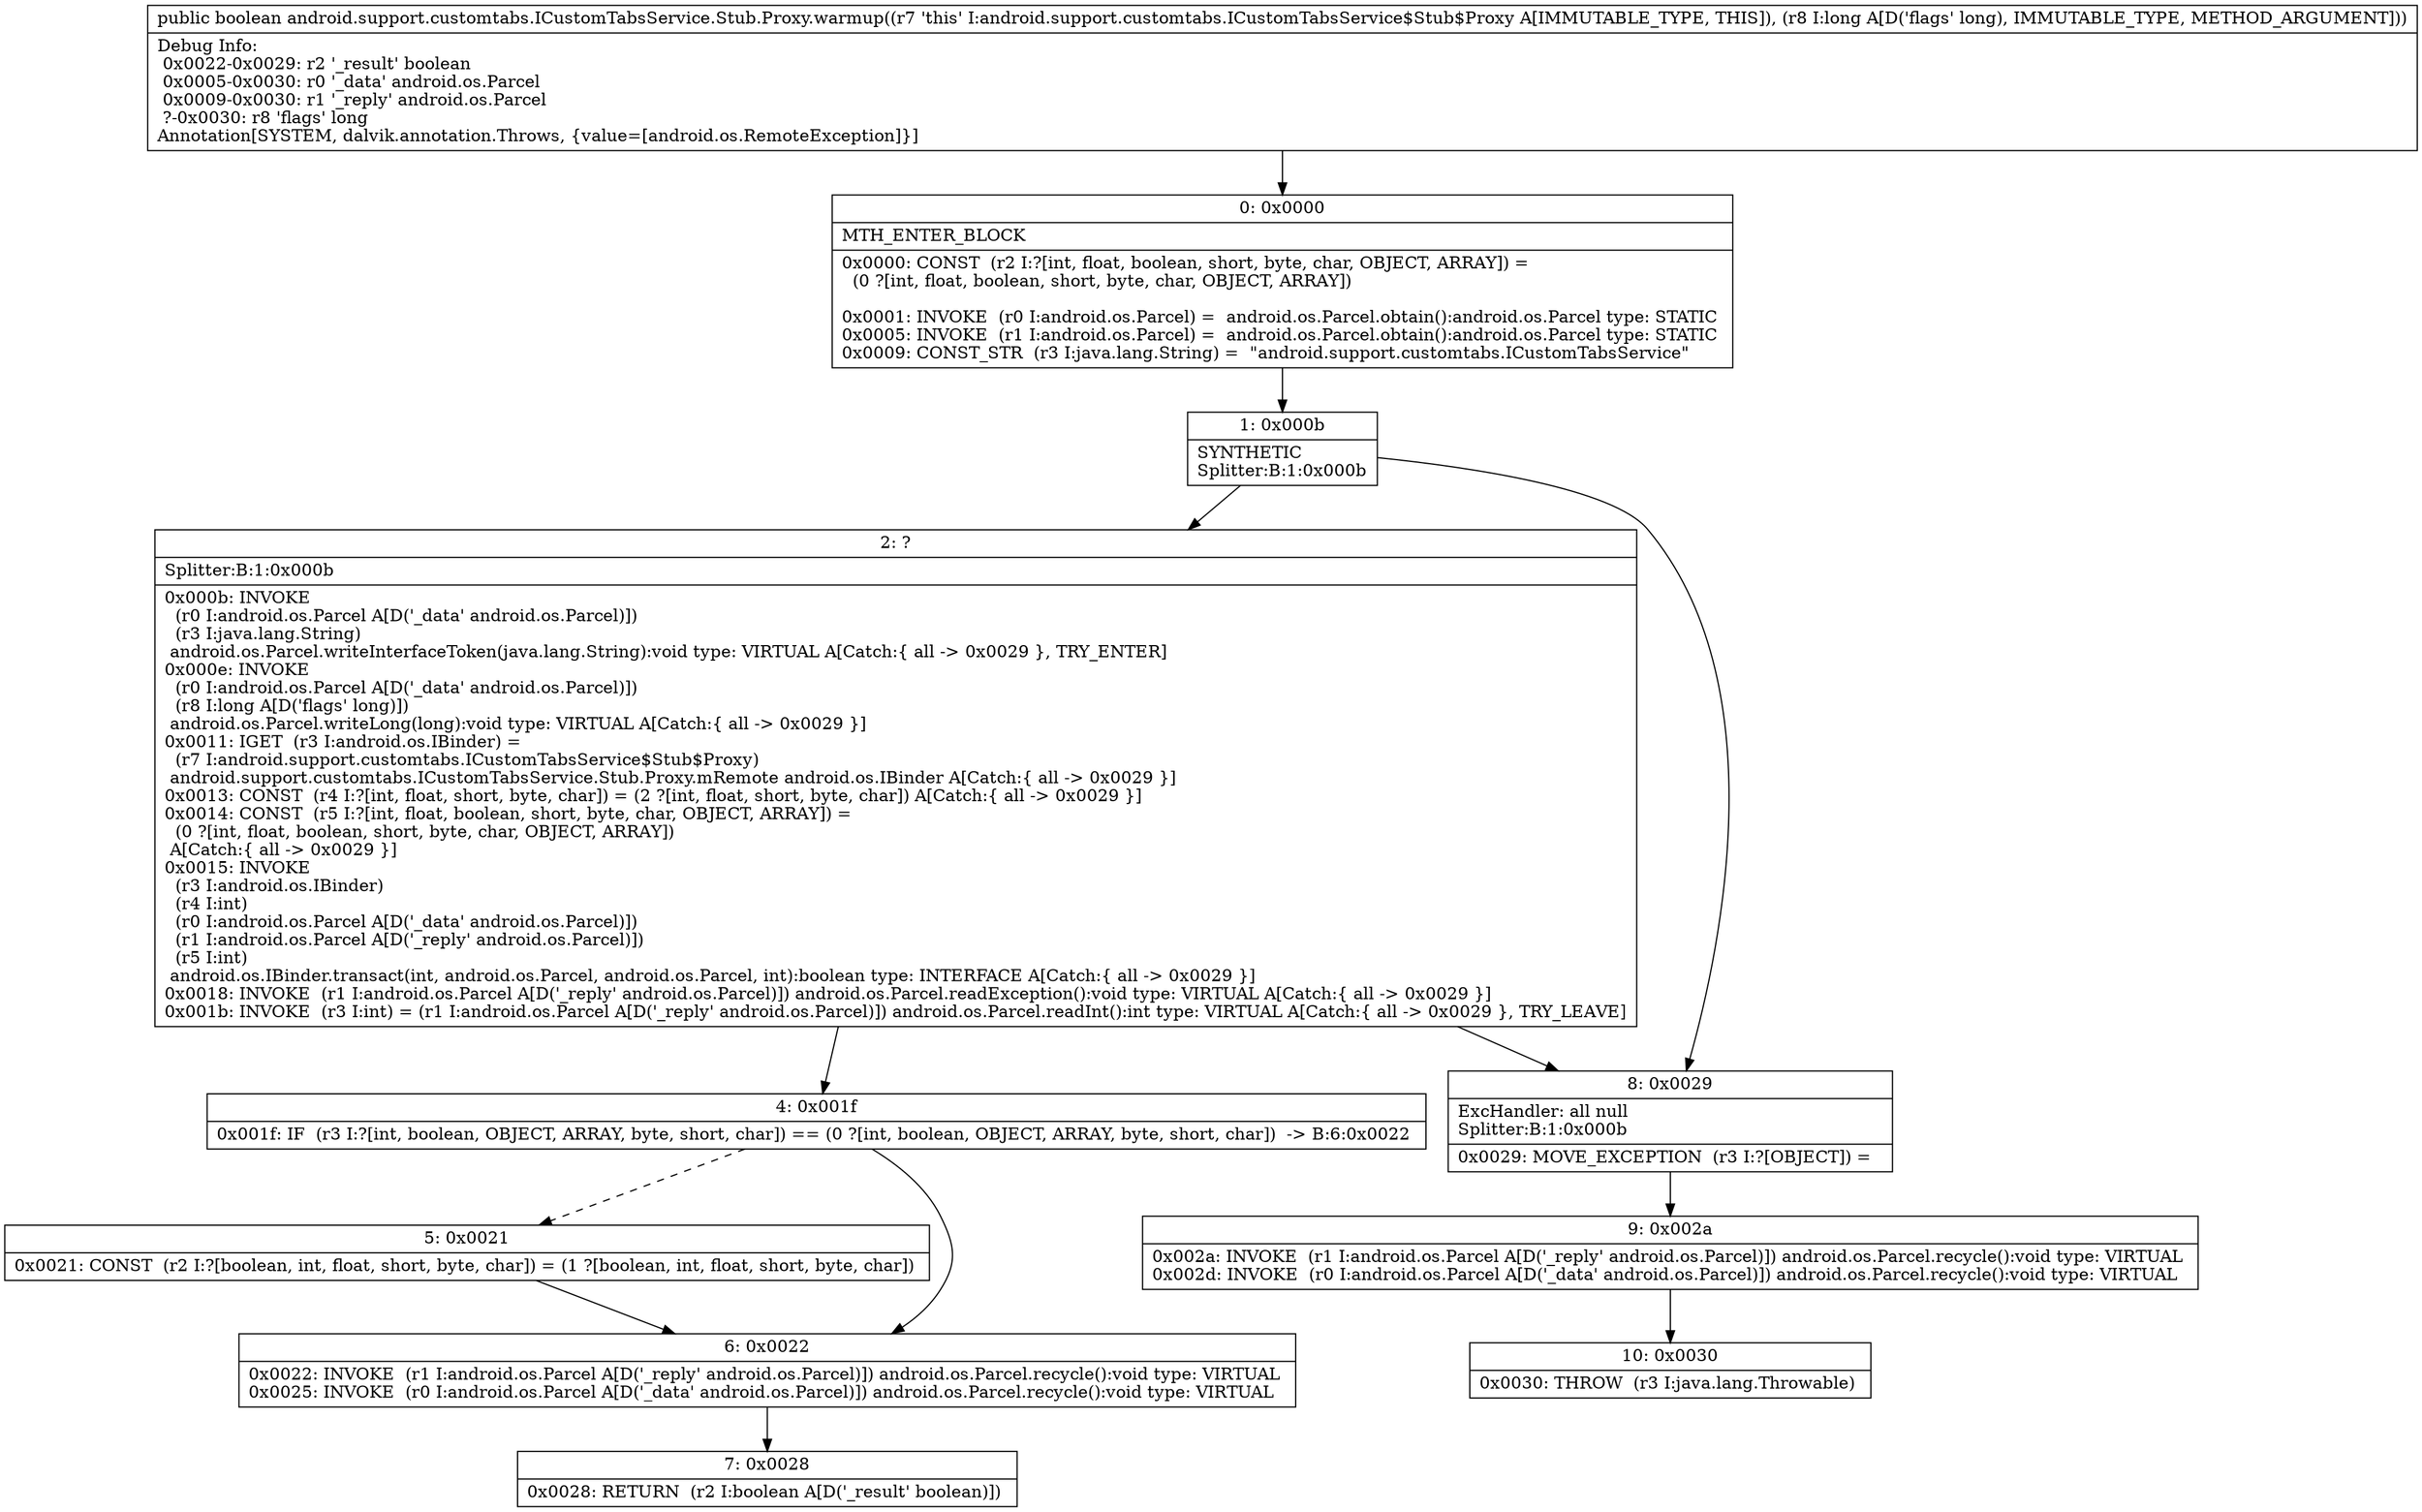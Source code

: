digraph "CFG forandroid.support.customtabs.ICustomTabsService.Stub.Proxy.warmup(J)Z" {
Node_0 [shape=record,label="{0\:\ 0x0000|MTH_ENTER_BLOCK\l|0x0000: CONST  (r2 I:?[int, float, boolean, short, byte, char, OBJECT, ARRAY]) = \l  (0 ?[int, float, boolean, short, byte, char, OBJECT, ARRAY])\l \l0x0001: INVOKE  (r0 I:android.os.Parcel) =  android.os.Parcel.obtain():android.os.Parcel type: STATIC \l0x0005: INVOKE  (r1 I:android.os.Parcel) =  android.os.Parcel.obtain():android.os.Parcel type: STATIC \l0x0009: CONST_STR  (r3 I:java.lang.String) =  \"android.support.customtabs.ICustomTabsService\" \l}"];
Node_1 [shape=record,label="{1\:\ 0x000b|SYNTHETIC\lSplitter:B:1:0x000b\l}"];
Node_2 [shape=record,label="{2\:\ ?|Splitter:B:1:0x000b\l|0x000b: INVOKE  \l  (r0 I:android.os.Parcel A[D('_data' android.os.Parcel)])\l  (r3 I:java.lang.String)\l android.os.Parcel.writeInterfaceToken(java.lang.String):void type: VIRTUAL A[Catch:\{ all \-\> 0x0029 \}, TRY_ENTER]\l0x000e: INVOKE  \l  (r0 I:android.os.Parcel A[D('_data' android.os.Parcel)])\l  (r8 I:long A[D('flags' long)])\l android.os.Parcel.writeLong(long):void type: VIRTUAL A[Catch:\{ all \-\> 0x0029 \}]\l0x0011: IGET  (r3 I:android.os.IBinder) = \l  (r7 I:android.support.customtabs.ICustomTabsService$Stub$Proxy)\l android.support.customtabs.ICustomTabsService.Stub.Proxy.mRemote android.os.IBinder A[Catch:\{ all \-\> 0x0029 \}]\l0x0013: CONST  (r4 I:?[int, float, short, byte, char]) = (2 ?[int, float, short, byte, char]) A[Catch:\{ all \-\> 0x0029 \}]\l0x0014: CONST  (r5 I:?[int, float, boolean, short, byte, char, OBJECT, ARRAY]) = \l  (0 ?[int, float, boolean, short, byte, char, OBJECT, ARRAY])\l A[Catch:\{ all \-\> 0x0029 \}]\l0x0015: INVOKE  \l  (r3 I:android.os.IBinder)\l  (r4 I:int)\l  (r0 I:android.os.Parcel A[D('_data' android.os.Parcel)])\l  (r1 I:android.os.Parcel A[D('_reply' android.os.Parcel)])\l  (r5 I:int)\l android.os.IBinder.transact(int, android.os.Parcel, android.os.Parcel, int):boolean type: INTERFACE A[Catch:\{ all \-\> 0x0029 \}]\l0x0018: INVOKE  (r1 I:android.os.Parcel A[D('_reply' android.os.Parcel)]) android.os.Parcel.readException():void type: VIRTUAL A[Catch:\{ all \-\> 0x0029 \}]\l0x001b: INVOKE  (r3 I:int) = (r1 I:android.os.Parcel A[D('_reply' android.os.Parcel)]) android.os.Parcel.readInt():int type: VIRTUAL A[Catch:\{ all \-\> 0x0029 \}, TRY_LEAVE]\l}"];
Node_4 [shape=record,label="{4\:\ 0x001f|0x001f: IF  (r3 I:?[int, boolean, OBJECT, ARRAY, byte, short, char]) == (0 ?[int, boolean, OBJECT, ARRAY, byte, short, char])  \-\> B:6:0x0022 \l}"];
Node_5 [shape=record,label="{5\:\ 0x0021|0x0021: CONST  (r2 I:?[boolean, int, float, short, byte, char]) = (1 ?[boolean, int, float, short, byte, char]) \l}"];
Node_6 [shape=record,label="{6\:\ 0x0022|0x0022: INVOKE  (r1 I:android.os.Parcel A[D('_reply' android.os.Parcel)]) android.os.Parcel.recycle():void type: VIRTUAL \l0x0025: INVOKE  (r0 I:android.os.Parcel A[D('_data' android.os.Parcel)]) android.os.Parcel.recycle():void type: VIRTUAL \l}"];
Node_7 [shape=record,label="{7\:\ 0x0028|0x0028: RETURN  (r2 I:boolean A[D('_result' boolean)]) \l}"];
Node_8 [shape=record,label="{8\:\ 0x0029|ExcHandler: all null\lSplitter:B:1:0x000b\l|0x0029: MOVE_EXCEPTION  (r3 I:?[OBJECT]) =  \l}"];
Node_9 [shape=record,label="{9\:\ 0x002a|0x002a: INVOKE  (r1 I:android.os.Parcel A[D('_reply' android.os.Parcel)]) android.os.Parcel.recycle():void type: VIRTUAL \l0x002d: INVOKE  (r0 I:android.os.Parcel A[D('_data' android.os.Parcel)]) android.os.Parcel.recycle():void type: VIRTUAL \l}"];
Node_10 [shape=record,label="{10\:\ 0x0030|0x0030: THROW  (r3 I:java.lang.Throwable) \l}"];
MethodNode[shape=record,label="{public boolean android.support.customtabs.ICustomTabsService.Stub.Proxy.warmup((r7 'this' I:android.support.customtabs.ICustomTabsService$Stub$Proxy A[IMMUTABLE_TYPE, THIS]), (r8 I:long A[D('flags' long), IMMUTABLE_TYPE, METHOD_ARGUMENT]))  | Debug Info:\l  0x0022\-0x0029: r2 '_result' boolean\l  0x0005\-0x0030: r0 '_data' android.os.Parcel\l  0x0009\-0x0030: r1 '_reply' android.os.Parcel\l  ?\-0x0030: r8 'flags' long\lAnnotation[SYSTEM, dalvik.annotation.Throws, \{value=[android.os.RemoteException]\}]\l}"];
MethodNode -> Node_0;
Node_0 -> Node_1;
Node_1 -> Node_2;
Node_1 -> Node_8;
Node_2 -> Node_8;
Node_2 -> Node_4;
Node_4 -> Node_5[style=dashed];
Node_4 -> Node_6;
Node_5 -> Node_6;
Node_6 -> Node_7;
Node_8 -> Node_9;
Node_9 -> Node_10;
}

